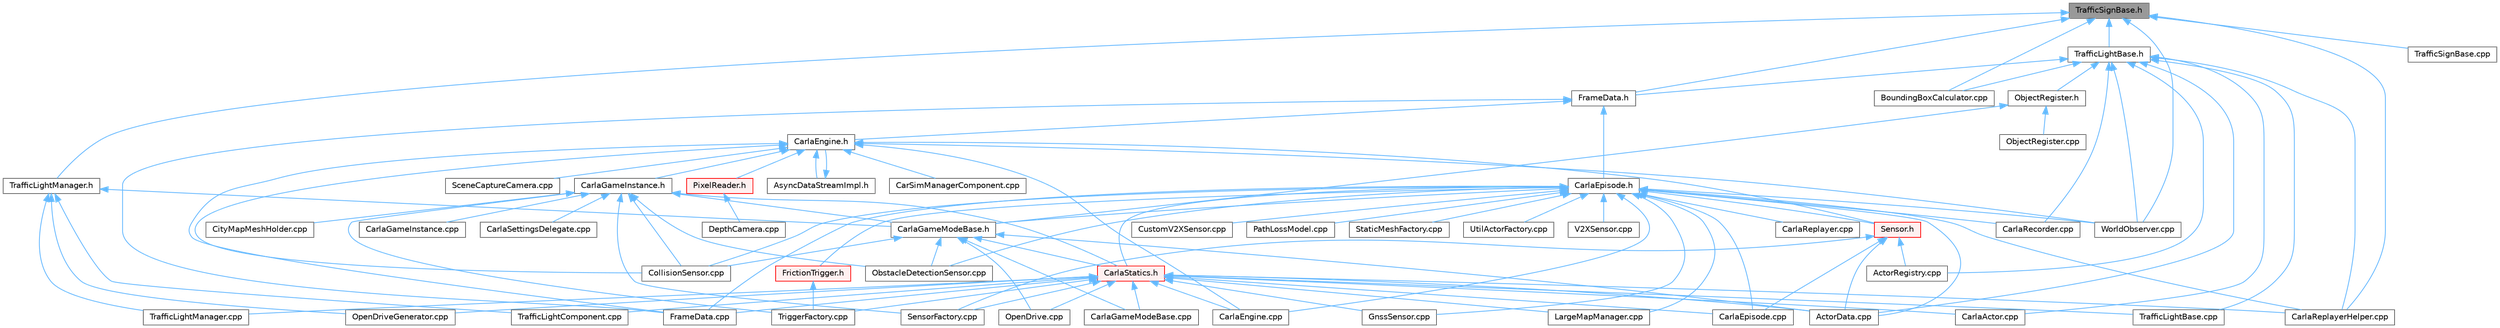 digraph "TrafficSignBase.h"
{
 // INTERACTIVE_SVG=YES
 // LATEX_PDF_SIZE
  bgcolor="transparent";
  edge [fontname=Helvetica,fontsize=10,labelfontname=Helvetica,labelfontsize=10];
  node [fontname=Helvetica,fontsize=10,shape=box,height=0.2,width=0.4];
  Node1 [id="Node000001",label="TrafficSignBase.h",height=0.2,width=0.4,color="gray40", fillcolor="grey60", style="filled", fontcolor="black",tooltip=" "];
  Node1 -> Node2 [id="edge1_Node000001_Node000002",dir="back",color="steelblue1",style="solid",tooltip=" "];
  Node2 [id="Node000002",label="BoundingBoxCalculator.cpp",height=0.2,width=0.4,color="grey40", fillcolor="white", style="filled",URL="$dd/dd8/BoundingBoxCalculator_8cpp.html",tooltip=" "];
  Node1 -> Node3 [id="edge2_Node000001_Node000003",dir="back",color="steelblue1",style="solid",tooltip=" "];
  Node3 [id="Node000003",label="CarlaReplayerHelper.cpp",height=0.2,width=0.4,color="grey40", fillcolor="white", style="filled",URL="$d2/d32/CarlaReplayerHelper_8cpp.html",tooltip=" "];
  Node1 -> Node4 [id="edge3_Node000001_Node000004",dir="back",color="steelblue1",style="solid",tooltip=" "];
  Node4 [id="Node000004",label="FrameData.h",height=0.2,width=0.4,color="grey40", fillcolor="white", style="filled",URL="$d2/df1/FrameData_8h.html",tooltip=" "];
  Node4 -> Node5 [id="edge4_Node000004_Node000005",dir="back",color="steelblue1",style="solid",tooltip=" "];
  Node5 [id="Node000005",label="CarlaEngine.h",height=0.2,width=0.4,color="grey40", fillcolor="white", style="filled",URL="$d0/d11/CarlaEngine_8h.html",tooltip=" "];
  Node5 -> Node6 [id="edge5_Node000005_Node000006",dir="back",color="steelblue1",style="solid",tooltip=" "];
  Node6 [id="Node000006",label="AsyncDataStreamImpl.h",height=0.2,width=0.4,color="grey40", fillcolor="white", style="filled",URL="$d0/d17/AsyncDataStreamImpl_8h.html",tooltip=" "];
  Node6 -> Node5 [id="edge6_Node000006_Node000005",dir="back",color="steelblue1",style="solid",tooltip=" "];
  Node5 -> Node7 [id="edge7_Node000005_Node000007",dir="back",color="steelblue1",style="solid",tooltip=" "];
  Node7 [id="Node000007",label="CarSimManagerComponent.cpp",height=0.2,width=0.4,color="grey40", fillcolor="white", style="filled",URL="$d2/d56/CarSimManagerComponent_8cpp.html",tooltip=" "];
  Node5 -> Node8 [id="edge8_Node000005_Node000008",dir="back",color="steelblue1",style="solid",tooltip=" "];
  Node8 [id="Node000008",label="CarlaEngine.cpp",height=0.2,width=0.4,color="grey40", fillcolor="white", style="filled",URL="$d6/da1/CarlaEngine_8cpp.html",tooltip=" "];
  Node5 -> Node9 [id="edge9_Node000005_Node000009",dir="back",color="steelblue1",style="solid",tooltip=" "];
  Node9 [id="Node000009",label="CarlaGameInstance.h",height=0.2,width=0.4,color="grey40", fillcolor="white", style="filled",URL="$d2/dba/CarlaGameInstance_8h.html",tooltip=" "];
  Node9 -> Node10 [id="edge10_Node000009_Node000010",dir="back",color="steelblue1",style="solid",tooltip=" "];
  Node10 [id="Node000010",label="CarlaGameInstance.cpp",height=0.2,width=0.4,color="grey40", fillcolor="white", style="filled",URL="$d0/d19/CarlaGameInstance_8cpp.html",tooltip=" "];
  Node9 -> Node11 [id="edge11_Node000009_Node000011",dir="back",color="steelblue1",style="solid",tooltip=" "];
  Node11 [id="Node000011",label="CarlaGameModeBase.h",height=0.2,width=0.4,color="grey40", fillcolor="white", style="filled",URL="$d3/d49/CarlaGameModeBase_8h.html",tooltip=" "];
  Node11 -> Node12 [id="edge12_Node000011_Node000012",dir="back",color="steelblue1",style="solid",tooltip=" "];
  Node12 [id="Node000012",label="ActorData.cpp",height=0.2,width=0.4,color="grey40", fillcolor="white", style="filled",URL="$da/d7f/ActorData_8cpp.html",tooltip=" "];
  Node11 -> Node13 [id="edge13_Node000011_Node000013",dir="back",color="steelblue1",style="solid",tooltip=" "];
  Node13 [id="Node000013",label="CarlaGameModeBase.cpp",height=0.2,width=0.4,color="grey40", fillcolor="white", style="filled",URL="$d0/d2e/CarlaGameModeBase_8cpp.html",tooltip=" "];
  Node11 -> Node14 [id="edge14_Node000011_Node000014",dir="back",color="steelblue1",style="solid",tooltip=" "];
  Node14 [id="Node000014",label="CarlaStatics.h",height=0.2,width=0.4,color="red", fillcolor="#FFF0F0", style="filled",URL="$d9/dc8/CarlaStatics_8h.html",tooltip=" "];
  Node14 -> Node12 [id="edge15_Node000014_Node000012",dir="back",color="steelblue1",style="solid",tooltip=" "];
  Node14 -> Node15 [id="edge16_Node000014_Node000015",dir="back",color="steelblue1",style="solid",tooltip=" "];
  Node15 [id="Node000015",label="CarlaActor.cpp",height=0.2,width=0.4,color="grey40", fillcolor="white", style="filled",URL="$d3/d43/CarlaActor_8cpp.html",tooltip=" "];
  Node14 -> Node8 [id="edge17_Node000014_Node000008",dir="back",color="steelblue1",style="solid",tooltip=" "];
  Node14 -> Node17 [id="edge18_Node000014_Node000017",dir="back",color="steelblue1",style="solid",tooltip=" "];
  Node17 [id="Node000017",label="CarlaEpisode.cpp",height=0.2,width=0.4,color="grey40", fillcolor="white", style="filled",URL="$d6/dd9/CarlaEpisode_8cpp.html",tooltip=" "];
  Node14 -> Node13 [id="edge19_Node000014_Node000013",dir="back",color="steelblue1",style="solid",tooltip=" "];
  Node14 -> Node3 [id="edge20_Node000014_Node000003",dir="back",color="steelblue1",style="solid",tooltip=" "];
  Node14 -> Node24 [id="edge21_Node000014_Node000024",dir="back",color="steelblue1",style="solid",tooltip=" "];
  Node24 [id="Node000024",label="FrameData.cpp",height=0.2,width=0.4,color="grey40", fillcolor="white", style="filled",URL="$df/d8a/FrameData_8cpp.html",tooltip=" "];
  Node14 -> Node25 [id="edge22_Node000014_Node000025",dir="back",color="steelblue1",style="solid",tooltip=" "];
  Node25 [id="Node000025",label="GnssSensor.cpp",height=0.2,width=0.4,color="grey40", fillcolor="white", style="filled",URL="$d7/d22/GnssSensor_8cpp.html",tooltip=" "];
  Node14 -> Node26 [id="edge23_Node000014_Node000026",dir="back",color="steelblue1",style="solid",tooltip=" "];
  Node26 [id="Node000026",label="LargeMapManager.cpp",height=0.2,width=0.4,color="grey40", fillcolor="white", style="filled",URL="$df/d6c/LargeMapManager_8cpp.html",tooltip=" "];
  Node14 -> Node27 [id="edge24_Node000014_Node000027",dir="back",color="steelblue1",style="solid",tooltip=" "];
  Node27 [id="Node000027",label="OpenDrive.cpp",height=0.2,width=0.4,color="grey40", fillcolor="white", style="filled",URL="$d9/d30/Unreal_2CarlaUE4_2Plugins_2Carla_2Source_2Carla_2OpenDrive_2OpenDrive_8cpp.html",tooltip=" "];
  Node14 -> Node28 [id="edge25_Node000014_Node000028",dir="back",color="steelblue1",style="solid",tooltip=" "];
  Node28 [id="Node000028",label="OpenDriveGenerator.cpp",height=0.2,width=0.4,color="grey40", fillcolor="white", style="filled",URL="$dc/d85/OpenDriveGenerator_8cpp.html",tooltip=" "];
  Node14 -> Node32 [id="edge26_Node000014_Node000032",dir="back",color="steelblue1",style="solid",tooltip=" "];
  Node32 [id="Node000032",label="SensorFactory.cpp",height=0.2,width=0.4,color="grey40", fillcolor="white", style="filled",URL="$d0/dde/SensorFactory_8cpp.html",tooltip=" "];
  Node14 -> Node35 [id="edge27_Node000014_Node000035",dir="back",color="steelblue1",style="solid",tooltip=" "];
  Node35 [id="Node000035",label="TrafficLightBase.cpp",height=0.2,width=0.4,color="grey40", fillcolor="white", style="filled",URL="$d2/d40/TrafficLightBase_8cpp.html",tooltip=" "];
  Node14 -> Node36 [id="edge28_Node000014_Node000036",dir="back",color="steelblue1",style="solid",tooltip=" "];
  Node36 [id="Node000036",label="TrafficLightComponent.cpp",height=0.2,width=0.4,color="grey40", fillcolor="white", style="filled",URL="$d3/dcd/TrafficLightComponent_8cpp.html",tooltip=" "];
  Node14 -> Node38 [id="edge29_Node000014_Node000038",dir="back",color="steelblue1",style="solid",tooltip=" "];
  Node38 [id="Node000038",label="TrafficLightManager.cpp",height=0.2,width=0.4,color="grey40", fillcolor="white", style="filled",URL="$d6/d3f/TrafficLightManager_8cpp.html",tooltip=" "];
  Node14 -> Node39 [id="edge30_Node000014_Node000039",dir="back",color="steelblue1",style="solid",tooltip=" "];
  Node39 [id="Node000039",label="TriggerFactory.cpp",height=0.2,width=0.4,color="grey40", fillcolor="white", style="filled",URL="$d3/da1/TriggerFactory_8cpp.html",tooltip=" "];
  Node11 -> Node42 [id="edge31_Node000011_Node000042",dir="back",color="steelblue1",style="solid",tooltip=" "];
  Node42 [id="Node000042",label="CollisionSensor.cpp",height=0.2,width=0.4,color="grey40", fillcolor="white", style="filled",URL="$da/df0/CollisionSensor_8cpp.html",tooltip=" "];
  Node11 -> Node43 [id="edge32_Node000011_Node000043",dir="back",color="steelblue1",style="solid",tooltip=" "];
  Node43 [id="Node000043",label="ObstacleDetectionSensor.cpp",height=0.2,width=0.4,color="grey40", fillcolor="white", style="filled",URL="$d2/d70/ObstacleDetectionSensor_8cpp.html",tooltip=" "];
  Node11 -> Node27 [id="edge33_Node000011_Node000027",dir="back",color="steelblue1",style="solid",tooltip=" "];
  Node9 -> Node44 [id="edge34_Node000009_Node000044",dir="back",color="steelblue1",style="solid",tooltip=" "];
  Node44 [id="Node000044",label="CarlaSettingsDelegate.cpp",height=0.2,width=0.4,color="grey40", fillcolor="white", style="filled",URL="$d1/d4c/CarlaSettingsDelegate_8cpp.html",tooltip=" "];
  Node9 -> Node14 [id="edge35_Node000009_Node000014",dir="back",color="steelblue1",style="solid",tooltip=" "];
  Node9 -> Node45 [id="edge36_Node000009_Node000045",dir="back",color="steelblue1",style="solid",tooltip=" "];
  Node45 [id="Node000045",label="CityMapMeshHolder.cpp",height=0.2,width=0.4,color="grey40", fillcolor="white", style="filled",URL="$d6/ddf/CityMapMeshHolder_8cpp.html",tooltip=" "];
  Node9 -> Node42 [id="edge37_Node000009_Node000042",dir="back",color="steelblue1",style="solid",tooltip=" "];
  Node9 -> Node43 [id="edge38_Node000009_Node000043",dir="back",color="steelblue1",style="solid",tooltip=" "];
  Node9 -> Node32 [id="edge39_Node000009_Node000032",dir="back",color="steelblue1",style="solid",tooltip=" "];
  Node9 -> Node39 [id="edge40_Node000009_Node000039",dir="back",color="steelblue1",style="solid",tooltip=" "];
  Node5 -> Node42 [id="edge41_Node000005_Node000042",dir="back",color="steelblue1",style="solid",tooltip=" "];
  Node5 -> Node24 [id="edge42_Node000005_Node000024",dir="back",color="steelblue1",style="solid",tooltip=" "];
  Node5 -> Node46 [id="edge43_Node000005_Node000046",dir="back",color="steelblue1",style="solid",tooltip=" "];
  Node46 [id="Node000046",label="PixelReader.h",height=0.2,width=0.4,color="red", fillcolor="#FFF0F0", style="filled",URL="$df/d2e/PixelReader_8h.html",tooltip=" "];
  Node46 -> Node47 [id="edge44_Node000046_Node000047",dir="back",color="steelblue1",style="solid",tooltip=" "];
  Node47 [id="Node000047",label="DepthCamera.cpp",height=0.2,width=0.4,color="grey40", fillcolor="white", style="filled",URL="$d7/d0e/DepthCamera_8cpp.html",tooltip=" "];
  Node5 -> Node54 [id="edge45_Node000005_Node000054",dir="back",color="steelblue1",style="solid",tooltip=" "];
  Node54 [id="Node000054",label="SceneCaptureCamera.cpp",height=0.2,width=0.4,color="grey40", fillcolor="white", style="filled",URL="$d1/dec/SceneCaptureCamera_8cpp.html",tooltip=" "];
  Node5 -> Node72 [id="edge46_Node000005_Node000072",dir="back",color="steelblue1",style="solid",tooltip=" "];
  Node72 [id="Node000072",label="Sensor.h",height=0.2,width=0.4,color="red", fillcolor="#FFF0F0", style="filled",URL="$d7/d7d/Unreal_2CarlaUE4_2Plugins_2Carla_2Source_2Carla_2Sensor_2Sensor_8h.html",tooltip=" "];
  Node72 -> Node12 [id="edge47_Node000072_Node000012",dir="back",color="steelblue1",style="solid",tooltip=" "];
  Node72 -> Node73 [id="edge48_Node000072_Node000073",dir="back",color="steelblue1",style="solid",tooltip=" "];
  Node73 [id="Node000073",label="ActorRegistry.cpp",height=0.2,width=0.4,color="grey40", fillcolor="white", style="filled",URL="$d3/df3/ActorRegistry_8cpp.html",tooltip=" "];
  Node72 -> Node17 [id="edge49_Node000072_Node000017",dir="back",color="steelblue1",style="solid",tooltip=" "];
  Node72 -> Node32 [id="edge50_Node000072_Node000032",dir="back",color="steelblue1",style="solid",tooltip=" "];
  Node5 -> Node98 [id="edge51_Node000005_Node000098",dir="back",color="steelblue1",style="solid",tooltip=" "];
  Node98 [id="Node000098",label="WorldObserver.cpp",height=0.2,width=0.4,color="grey40", fillcolor="white", style="filled",URL="$d9/de7/WorldObserver_8cpp.html",tooltip=" "];
  Node4 -> Node99 [id="edge52_Node000004_Node000099",dir="back",color="steelblue1",style="solid",tooltip=" "];
  Node99 [id="Node000099",label="CarlaEpisode.h",height=0.2,width=0.4,color="grey40", fillcolor="white", style="filled",URL="$de/db8/CarlaEpisode_8h.html",tooltip=" "];
  Node99 -> Node12 [id="edge53_Node000099_Node000012",dir="back",color="steelblue1",style="solid",tooltip=" "];
  Node99 -> Node8 [id="edge54_Node000099_Node000008",dir="back",color="steelblue1",style="solid",tooltip=" "];
  Node99 -> Node17 [id="edge55_Node000099_Node000017",dir="back",color="steelblue1",style="solid",tooltip=" "];
  Node99 -> Node11 [id="edge56_Node000099_Node000011",dir="back",color="steelblue1",style="solid",tooltip=" "];
  Node99 -> Node100 [id="edge57_Node000099_Node000100",dir="back",color="steelblue1",style="solid",tooltip=" "];
  Node100 [id="Node000100",label="CarlaRecorder.cpp",height=0.2,width=0.4,color="grey40", fillcolor="white", style="filled",URL="$da/d49/CarlaRecorder_8cpp.html",tooltip=" "];
  Node99 -> Node101 [id="edge58_Node000099_Node000101",dir="back",color="steelblue1",style="solid",tooltip=" "];
  Node101 [id="Node000101",label="CarlaReplayer.cpp",height=0.2,width=0.4,color="grey40", fillcolor="white", style="filled",URL="$db/dba/CarlaReplayer_8cpp.html",tooltip=" "];
  Node99 -> Node3 [id="edge59_Node000099_Node000003",dir="back",color="steelblue1",style="solid",tooltip=" "];
  Node99 -> Node14 [id="edge60_Node000099_Node000014",dir="back",color="steelblue1",style="solid",tooltip=" "];
  Node99 -> Node42 [id="edge61_Node000099_Node000042",dir="back",color="steelblue1",style="solid",tooltip=" "];
  Node99 -> Node82 [id="edge62_Node000099_Node000082",dir="back",color="steelblue1",style="solid",tooltip=" "];
  Node82 [id="Node000082",label="CustomV2XSensor.cpp",height=0.2,width=0.4,color="grey40", fillcolor="white", style="filled",URL="$d8/d97/CustomV2XSensor_8cpp.html",tooltip=" "];
  Node99 -> Node24 [id="edge63_Node000099_Node000024",dir="back",color="steelblue1",style="solid",tooltip=" "];
  Node99 -> Node102 [id="edge64_Node000099_Node000102",dir="back",color="steelblue1",style="solid",tooltip=" "];
  Node102 [id="Node000102",label="FrictionTrigger.h",height=0.2,width=0.4,color="red", fillcolor="#FFF0F0", style="filled",URL="$d4/d30/FrictionTrigger_8h.html",tooltip=" "];
  Node102 -> Node39 [id="edge65_Node000102_Node000039",dir="back",color="steelblue1",style="solid",tooltip=" "];
  Node99 -> Node25 [id="edge66_Node000099_Node000025",dir="back",color="steelblue1",style="solid",tooltip=" "];
  Node99 -> Node26 [id="edge67_Node000099_Node000026",dir="back",color="steelblue1",style="solid",tooltip=" "];
  Node99 -> Node43 [id="edge68_Node000099_Node000043",dir="back",color="steelblue1",style="solid",tooltip=" "];
  Node99 -> Node104 [id="edge69_Node000099_Node000104",dir="back",color="steelblue1",style="solid",tooltip=" "];
  Node104 [id="Node000104",label="PathLossModel.cpp",height=0.2,width=0.4,color="grey40", fillcolor="white", style="filled",URL="$d9/dcb/PathLossModel_8cpp.html",tooltip=" "];
  Node99 -> Node72 [id="edge70_Node000099_Node000072",dir="back",color="steelblue1",style="solid",tooltip=" "];
  Node99 -> Node89 [id="edge71_Node000099_Node000089",dir="back",color="steelblue1",style="solid",tooltip=" "];
  Node89 [id="Node000089",label="StaticMeshFactory.cpp",height=0.2,width=0.4,color="grey40", fillcolor="white", style="filled",URL="$d7/dc4/StaticMeshFactory_8cpp.html",tooltip=" "];
  Node99 -> Node90 [id="edge72_Node000099_Node000090",dir="back",color="steelblue1",style="solid",tooltip=" "];
  Node90 [id="Node000090",label="UtilActorFactory.cpp",height=0.2,width=0.4,color="grey40", fillcolor="white", style="filled",URL="$dc/df0/UtilActorFactory_8cpp.html",tooltip=" "];
  Node99 -> Node76 [id="edge73_Node000099_Node000076",dir="back",color="steelblue1",style="solid",tooltip=" "];
  Node76 [id="Node000076",label="V2XSensor.cpp",height=0.2,width=0.4,color="grey40", fillcolor="white", style="filled",URL="$d2/df9/V2XSensor_8cpp.html",tooltip=" "];
  Node99 -> Node98 [id="edge74_Node000099_Node000098",dir="back",color="steelblue1",style="solid",tooltip=" "];
  Node4 -> Node24 [id="edge75_Node000004_Node000024",dir="back",color="steelblue1",style="solid",tooltip=" "];
  Node1 -> Node105 [id="edge76_Node000001_Node000105",dir="back",color="steelblue1",style="solid",tooltip=" "];
  Node105 [id="Node000105",label="TrafficLightBase.h",height=0.2,width=0.4,color="grey40", fillcolor="white", style="filled",URL="$d9/d29/TrafficLightBase_8h.html",tooltip=" "];
  Node105 -> Node12 [id="edge77_Node000105_Node000012",dir="back",color="steelblue1",style="solid",tooltip=" "];
  Node105 -> Node73 [id="edge78_Node000105_Node000073",dir="back",color="steelblue1",style="solid",tooltip=" "];
  Node105 -> Node2 [id="edge79_Node000105_Node000002",dir="back",color="steelblue1",style="solid",tooltip=" "];
  Node105 -> Node15 [id="edge80_Node000105_Node000015",dir="back",color="steelblue1",style="solid",tooltip=" "];
  Node105 -> Node100 [id="edge81_Node000105_Node000100",dir="back",color="steelblue1",style="solid",tooltip=" "];
  Node105 -> Node3 [id="edge82_Node000105_Node000003",dir="back",color="steelblue1",style="solid",tooltip=" "];
  Node105 -> Node4 [id="edge83_Node000105_Node000004",dir="back",color="steelblue1",style="solid",tooltip=" "];
  Node105 -> Node106 [id="edge84_Node000105_Node000106",dir="back",color="steelblue1",style="solid",tooltip=" "];
  Node106 [id="Node000106",label="ObjectRegister.h",height=0.2,width=0.4,color="grey40", fillcolor="white", style="filled",URL="$d4/d5b/ObjectRegister_8h.html",tooltip=" "];
  Node106 -> Node11 [id="edge85_Node000106_Node000011",dir="back",color="steelblue1",style="solid",tooltip=" "];
  Node106 -> Node107 [id="edge86_Node000106_Node000107",dir="back",color="steelblue1",style="solid",tooltip=" "];
  Node107 [id="Node000107",label="ObjectRegister.cpp",height=0.2,width=0.4,color="grey40", fillcolor="white", style="filled",URL="$d7/d86/ObjectRegister_8cpp.html",tooltip=" "];
  Node105 -> Node35 [id="edge87_Node000105_Node000035",dir="back",color="steelblue1",style="solid",tooltip=" "];
  Node105 -> Node98 [id="edge88_Node000105_Node000098",dir="back",color="steelblue1",style="solid",tooltip=" "];
  Node1 -> Node108 [id="edge89_Node000001_Node000108",dir="back",color="steelblue1",style="solid",tooltip=" "];
  Node108 [id="Node000108",label="TrafficLightManager.h",height=0.2,width=0.4,color="grey40", fillcolor="white", style="filled",URL="$da/ddb/TrafficLightManager_8h.html",tooltip=" "];
  Node108 -> Node11 [id="edge90_Node000108_Node000011",dir="back",color="steelblue1",style="solid",tooltip=" "];
  Node108 -> Node28 [id="edge91_Node000108_Node000028",dir="back",color="steelblue1",style="solid",tooltip=" "];
  Node108 -> Node36 [id="edge92_Node000108_Node000036",dir="back",color="steelblue1",style="solid",tooltip=" "];
  Node108 -> Node38 [id="edge93_Node000108_Node000038",dir="back",color="steelblue1",style="solid",tooltip=" "];
  Node1 -> Node109 [id="edge94_Node000001_Node000109",dir="back",color="steelblue1",style="solid",tooltip=" "];
  Node109 [id="Node000109",label="TrafficSignBase.cpp",height=0.2,width=0.4,color="grey40", fillcolor="white", style="filled",URL="$df/d28/TrafficSignBase_8cpp.html",tooltip=" "];
  Node1 -> Node98 [id="edge95_Node000001_Node000098",dir="back",color="steelblue1",style="solid",tooltip=" "];
}
